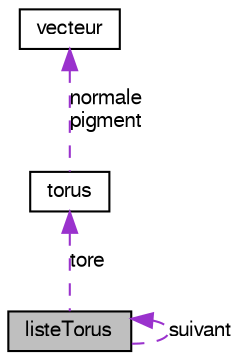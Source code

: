 digraph G
{
  edge [fontname="FreeSans",fontsize="10",labelfontname="FreeSans",labelfontsize="10"];
  node [fontname="FreeSans",fontsize="10",shape=record];
  Node1 [label="listeTorus",height=0.2,width=0.4,color="black", fillcolor="grey75", style="filled" fontcolor="black"];
  Node1 -> Node1 [dir=back,color="darkorchid3",fontsize="10",style="dashed",label="suivant",fontname="FreeSans"];
  Node2 -> Node1 [dir=back,color="darkorchid3",fontsize="10",style="dashed",label="tore",fontname="FreeSans"];
  Node2 [label="torus",height=0.2,width=0.4,color="black", fillcolor="white", style="filled",URL="$structtorus.html",tooltip="structure définissant un tore"];
  Node3 -> Node2 [dir=back,color="darkorchid3",fontsize="10",style="dashed",label="normale\npigment",fontname="FreeSans"];
  Node3 [label="vecteur",height=0.2,width=0.4,color="black", fillcolor="white", style="filled",URL="$structvecteur.html",tooltip="structure définissant un vecteur de taille 3"];
}
